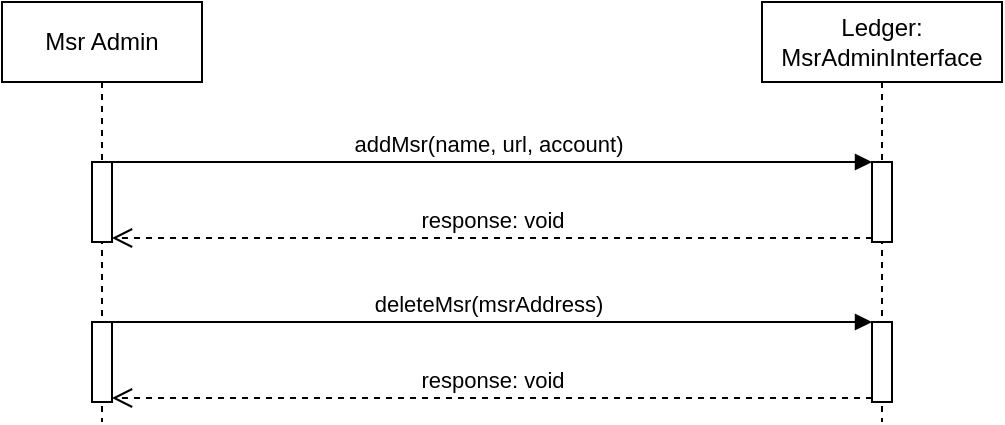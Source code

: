 <mxfile>
    <diagram id="mjiTLWvq4TW4KRu9k5GE" name="Page-1">
        <mxGraphModel dx="1441" dy="1126" grid="1" gridSize="10" guides="1" tooltips="1" connect="1" arrows="1" fold="1" page="1" pageScale="1" pageWidth="827" pageHeight="1169" math="0" shadow="0">
            <root>
                <mxCell id="0"/>
                <mxCell id="1" parent="0"/>
                <mxCell id="JVCltEmBj6A9z7wbU5OE-1" value="Msr Admin" style="shape=umlLifeline;perimeter=lifelinePerimeter;whiteSpace=wrap;html=1;container=1;collapsible=0;recursiveResize=0;outlineConnect=0;" parent="1" vertex="1">
                    <mxGeometry x="60" y="200" width="100" height="210" as="geometry"/>
                </mxCell>
                <mxCell id="JVCltEmBj6A9z7wbU5OE-3" value="" style="html=1;points=[];perimeter=orthogonalPerimeter;" parent="JVCltEmBj6A9z7wbU5OE-1" vertex="1">
                    <mxGeometry x="45" y="80" width="10" height="40" as="geometry"/>
                </mxCell>
                <mxCell id="JVCltEmBj6A9z7wbU5OE-8" value="" style="html=1;points=[];perimeter=orthogonalPerimeter;" parent="JVCltEmBj6A9z7wbU5OE-1" vertex="1">
                    <mxGeometry x="45" y="160" width="10" height="40" as="geometry"/>
                </mxCell>
                <mxCell id="JVCltEmBj6A9z7wbU5OE-2" value="Ledger: MsrAdminInterface" style="shape=umlLifeline;perimeter=lifelinePerimeter;whiteSpace=wrap;html=1;container=1;collapsible=0;recursiveResize=0;outlineConnect=0;" parent="1" vertex="1">
                    <mxGeometry x="440" y="200" width="120" height="210" as="geometry"/>
                </mxCell>
                <mxCell id="JVCltEmBj6A9z7wbU5OE-4" value="" style="html=1;points=[];perimeter=orthogonalPerimeter;" parent="JVCltEmBj6A9z7wbU5OE-2" vertex="1">
                    <mxGeometry x="55" y="80" width="10" height="40" as="geometry"/>
                </mxCell>
                <mxCell id="JVCltEmBj6A9z7wbU5OE-9" value="" style="html=1;points=[];perimeter=orthogonalPerimeter;" parent="JVCltEmBj6A9z7wbU5OE-2" vertex="1">
                    <mxGeometry x="55" y="160" width="10" height="40" as="geometry"/>
                </mxCell>
                <mxCell id="JVCltEmBj6A9z7wbU5OE-5" value="addMsr(name, url, account)" style="html=1;verticalAlign=bottom;endArrow=block;entryX=0;entryY=0;rounded=0;" parent="1" source="JVCltEmBj6A9z7wbU5OE-1" target="JVCltEmBj6A9z7wbU5OE-4" edge="1">
                    <mxGeometry relative="1" as="geometry">
                        <mxPoint x="420" y="280" as="sourcePoint"/>
                    </mxGeometry>
                </mxCell>
                <mxCell id="JVCltEmBj6A9z7wbU5OE-6" value="response: void" style="html=1;verticalAlign=bottom;endArrow=open;dashed=1;endSize=8;exitX=0;exitY=0.95;rounded=0;" parent="1" source="JVCltEmBj6A9z7wbU5OE-4" target="JVCltEmBj6A9z7wbU5OE-3" edge="1">
                    <mxGeometry relative="1" as="geometry">
                        <mxPoint x="420" y="356" as="targetPoint"/>
                    </mxGeometry>
                </mxCell>
                <mxCell id="JVCltEmBj6A9z7wbU5OE-10" value="deleteMsr(msrAddress)" style="html=1;verticalAlign=bottom;endArrow=block;entryX=0;entryY=0;rounded=0;" parent="1" source="JVCltEmBj6A9z7wbU5OE-1" target="JVCltEmBj6A9z7wbU5OE-9" edge="1">
                    <mxGeometry relative="1" as="geometry">
                        <mxPoint x="420" y="360" as="sourcePoint"/>
                    </mxGeometry>
                </mxCell>
                <mxCell id="JVCltEmBj6A9z7wbU5OE-11" value="response: void" style="html=1;verticalAlign=bottom;endArrow=open;dashed=1;endSize=8;exitX=0;exitY=0.95;rounded=0;" parent="1" source="JVCltEmBj6A9z7wbU5OE-9" target="JVCltEmBj6A9z7wbU5OE-8" edge="1">
                    <mxGeometry relative="1" as="geometry">
                        <mxPoint x="420" y="436" as="targetPoint"/>
                    </mxGeometry>
                </mxCell>
            </root>
        </mxGraphModel>
    </diagram>
</mxfile>